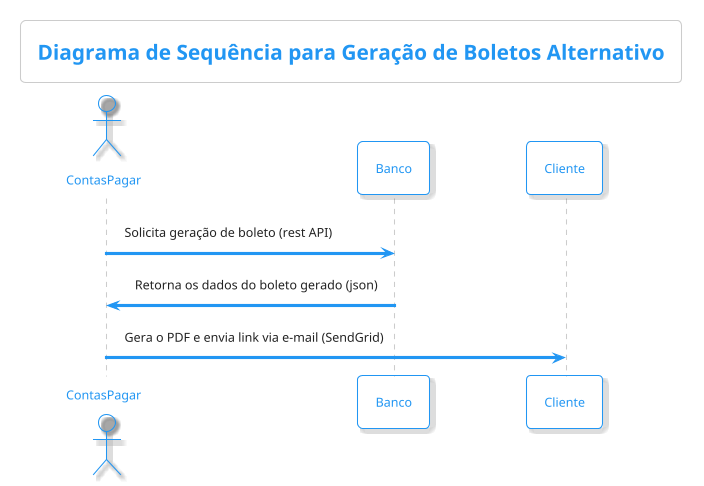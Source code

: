@startuml DiagramaSequenciaB
!theme materia-outline
title Diagrama de Sequência para Geração de Boletos Alternativo
actor       ContasPagar  as conta
participant       Banco         as banco
participant       Cliente       as cliente
conta -> banco : Solicita geração de boleto (rest API)
banco -> conta : Retorna os dados do boleto gerado (json)
conta -> cliente : Gera o PDF e envia link via e-mail (SendGrid)

@enduml
